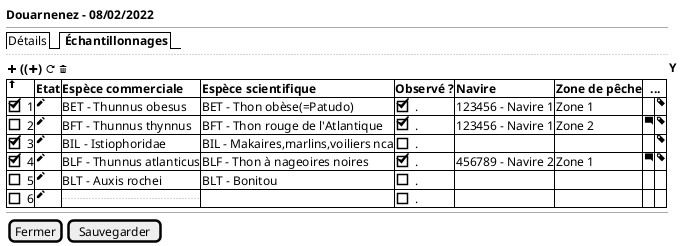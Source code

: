 @startsalt
{
  <b>Douarnenez - 08/02/2022
  --
  {/  Détails | <b> Échantillonnages}
  ..

  { <&plus> <b>((<&plus>) <&reload> <&trash> } | <b>Y
	{#
      <&arrow-thick-top> | <b>Etat | <b>Espèce commerciale | <b>Espèce scientifique  | <b>Observé ? | <b>Navire | <b>Zone de pêche|  <b>  ... | *
      [X] 1 | <&pencil> |  BET - Thunnus obesus | BET - Thon obèse(=Patudo) | [X]. | 123456 - Navire 1 | Zone 1 |  . | <&tag>
      [] 2 |<&pencil>  | BFT - Thunnus thynnus | BFT - Thon rouge de l'Atlantique |  [X]. | 123456 - Navire 1 | Zone 2 |  <&comment-square> | <&tag>
      [X] 3 |<&pencil>  | BIL - Istiophoridae | BIL - Makaires,marlins,voiliers nca | [ ]. | . | . |  . | <&tag>
      [X] 4 |<&pencil>  | BLF - Thunnus atlanticus | BLF - Thon à nageoires noires | [X]. | 456789 - Navire 2 | Zone 1 |  <&comment-square> | <&tag>
      [] 5 |<&pencil>  | BLT - Auxis rochei | BLT - Bonitou | [ ] . | . | . | . | .
      [] 6 | <&pencil>  | ... | . | [ ] . | . | . | . | .
    }
  --

  {
    [Fermer] | [Sauvegarder]
  }
}
@endsalt
